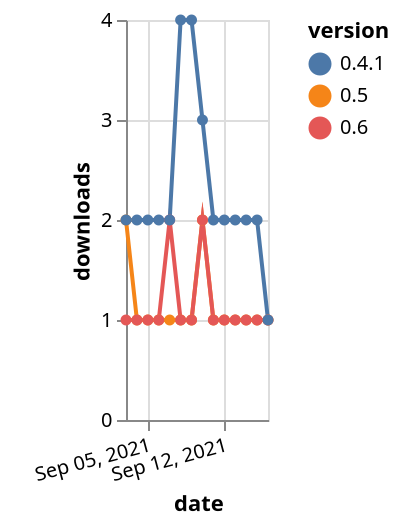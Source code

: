 {"$schema": "https://vega.github.io/schema/vega-lite/v5.json", "description": "A simple bar chart with embedded data.", "data": {"values": [{"date": "2021-09-03", "total": 208, "delta": 2, "version": "0.5"}, {"date": "2021-09-04", "total": 209, "delta": 1, "version": "0.5"}, {"date": "2021-09-05", "total": 210, "delta": 1, "version": "0.5"}, {"date": "2021-09-06", "total": 211, "delta": 1, "version": "0.5"}, {"date": "2021-09-07", "total": 212, "delta": 1, "version": "0.5"}, {"date": "2021-09-08", "total": 213, "delta": 1, "version": "0.5"}, {"date": "2021-09-09", "total": 214, "delta": 1, "version": "0.5"}, {"date": "2021-09-10", "total": 216, "delta": 2, "version": "0.5"}, {"date": "2021-09-11", "total": 217, "delta": 1, "version": "0.5"}, {"date": "2021-09-12", "total": 218, "delta": 1, "version": "0.5"}, {"date": "2021-09-13", "total": 219, "delta": 1, "version": "0.5"}, {"date": "2021-09-14", "total": 220, "delta": 1, "version": "0.5"}, {"date": "2021-09-15", "total": 221, "delta": 1, "version": "0.5"}, {"date": "2021-09-16", "total": 222, "delta": 1, "version": "0.5"}, {"date": "2021-09-03", "total": 147, "delta": 1, "version": "0.6"}, {"date": "2021-09-04", "total": 148, "delta": 1, "version": "0.6"}, {"date": "2021-09-05", "total": 149, "delta": 1, "version": "0.6"}, {"date": "2021-09-06", "total": 150, "delta": 1, "version": "0.6"}, {"date": "2021-09-07", "total": 152, "delta": 2, "version": "0.6"}, {"date": "2021-09-08", "total": 153, "delta": 1, "version": "0.6"}, {"date": "2021-09-09", "total": 154, "delta": 1, "version": "0.6"}, {"date": "2021-09-10", "total": 156, "delta": 2, "version": "0.6"}, {"date": "2021-09-11", "total": 157, "delta": 1, "version": "0.6"}, {"date": "2021-09-12", "total": 158, "delta": 1, "version": "0.6"}, {"date": "2021-09-13", "total": 159, "delta": 1, "version": "0.6"}, {"date": "2021-09-14", "total": 160, "delta": 1, "version": "0.6"}, {"date": "2021-09-15", "total": 161, "delta": 1, "version": "0.6"}, {"date": "2021-09-16", "total": 162, "delta": 1, "version": "0.6"}, {"date": "2021-09-03", "total": 2393, "delta": 2, "version": "0.4.1"}, {"date": "2021-09-04", "total": 2395, "delta": 2, "version": "0.4.1"}, {"date": "2021-09-05", "total": 2397, "delta": 2, "version": "0.4.1"}, {"date": "2021-09-06", "total": 2399, "delta": 2, "version": "0.4.1"}, {"date": "2021-09-07", "total": 2401, "delta": 2, "version": "0.4.1"}, {"date": "2021-09-08", "total": 2405, "delta": 4, "version": "0.4.1"}, {"date": "2021-09-09", "total": 2409, "delta": 4, "version": "0.4.1"}, {"date": "2021-09-10", "total": 2412, "delta": 3, "version": "0.4.1"}, {"date": "2021-09-11", "total": 2414, "delta": 2, "version": "0.4.1"}, {"date": "2021-09-12", "total": 2416, "delta": 2, "version": "0.4.1"}, {"date": "2021-09-13", "total": 2418, "delta": 2, "version": "0.4.1"}, {"date": "2021-09-14", "total": 2420, "delta": 2, "version": "0.4.1"}, {"date": "2021-09-15", "total": 2422, "delta": 2, "version": "0.4.1"}, {"date": "2021-09-16", "total": 2423, "delta": 1, "version": "0.4.1"}]}, "width": "container", "mark": {"type": "line", "point": {"filled": true}}, "encoding": {"x": {"field": "date", "type": "temporal", "timeUnit": "yearmonthdate", "title": "date", "axis": {"labelAngle": -15}}, "y": {"field": "delta", "type": "quantitative", "title": "downloads"}, "color": {"field": "version", "type": "nominal"}, "tooltip": {"field": "delta"}}}